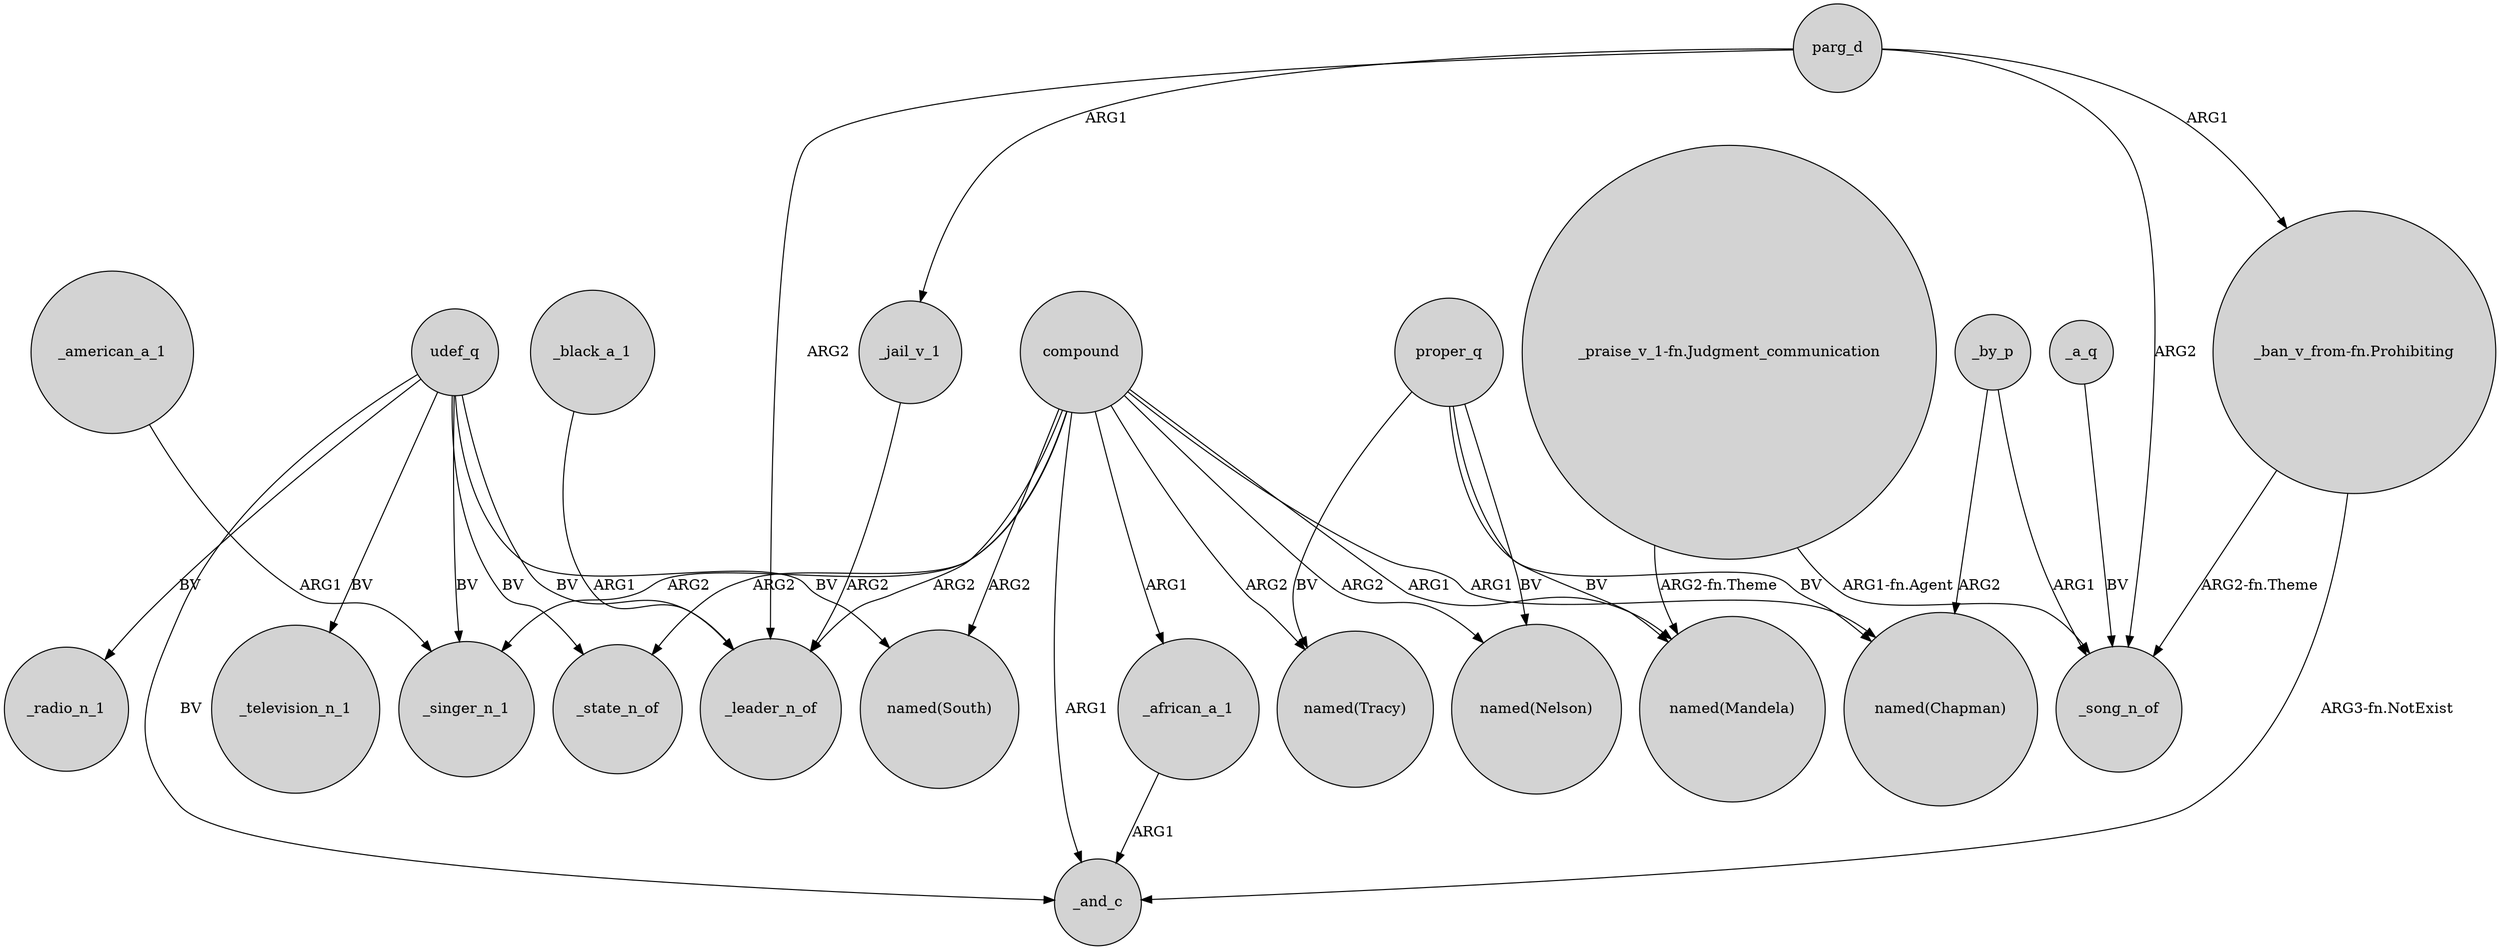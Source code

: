 digraph {
	node [shape=circle style=filled]
	compound -> "named(South)" [label=ARG2]
	_african_a_1 -> _and_c [label=ARG1]
	parg_d -> "_ban_v_from-fn.Prohibiting" [label=ARG1]
	udef_q -> _television_n_1 [label=BV]
	"_praise_v_1-fn.Judgment_communication" -> _song_n_of [label="ARG1-fn.Agent"]
	compound -> _african_a_1 [label=ARG1]
	compound -> _leader_n_of [label=ARG2]
	udef_q -> _state_n_of [label=BV]
	"_ban_v_from-fn.Prohibiting" -> _and_c [label="ARG3-fn.NotExist"]
	compound -> _state_n_of [label=ARG2]
	udef_q -> _radio_n_1 [label=BV]
	"_ban_v_from-fn.Prohibiting" -> _song_n_of [label="ARG2-fn.Theme"]
	proper_q -> "named(Chapman)" [label=BV]
	compound -> "named(Tracy)" [label=ARG2]
	_black_a_1 -> _leader_n_of [label=ARG1]
	compound -> "named(Mandela)" [label=ARG1]
	_by_p -> _song_n_of [label=ARG1]
	udef_q -> "named(South)" [label=BV]
	compound -> _singer_n_1 [label=ARG2]
	proper_q -> "named(Tracy)" [label=BV]
	"_praise_v_1-fn.Judgment_communication" -> "named(Mandela)" [label="ARG2-fn.Theme"]
	proper_q -> "named(Nelson)" [label=BV]
	compound -> "named(Nelson)" [label=ARG2]
	compound -> _and_c [label=ARG1]
	_american_a_1 -> _singer_n_1 [label=ARG1]
	udef_q -> _singer_n_1 [label=BV]
	parg_d -> _jail_v_1 [label=ARG1]
	_by_p -> "named(Chapman)" [label=ARG2]
	parg_d -> _leader_n_of [label=ARG2]
	compound -> "named(Chapman)" [label=ARG1]
	_jail_v_1 -> _leader_n_of [label=ARG2]
	udef_q -> _and_c [label=BV]
	proper_q -> "named(Mandela)" [label=BV]
	udef_q -> _leader_n_of [label=BV]
	parg_d -> _song_n_of [label=ARG2]
	_a_q -> _song_n_of [label=BV]
}

